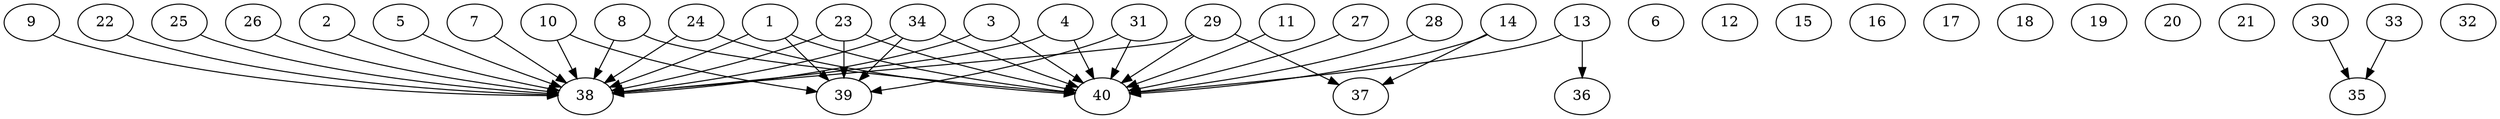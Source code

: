 // DAG automatically generated by daggen at Thu Oct  3 14:06:49 2019
// ./daggen --dot -n 40 --ccr 0.5 --fat 0.9 --regular 0.7 --density 0.5 --mindata 5242880 --maxdata 52428800 
digraph G {
  1 [size="67375104", alpha="0.10", expect_size="33687552"] 
  1 -> 38 [size ="33687552"]
  1 -> 39 [size ="33687552"]
  1 -> 40 [size ="33687552"]
  2 [size="70424576", alpha="0.10", expect_size="35212288"] 
  2 -> 38 [size ="35212288"]
  3 [size="20774912", alpha="0.01", expect_size="10387456"] 
  3 -> 38 [size ="10387456"]
  3 -> 40 [size ="10387456"]
  4 [size="21544960", alpha="0.06", expect_size="10772480"] 
  4 -> 38 [size ="10772480"]
  4 -> 40 [size ="10772480"]
  5 [size="64014336", alpha="0.16", expect_size="32007168"] 
  5 -> 38 [size ="32007168"]
  6 [size="75059200", alpha="0.12", expect_size="37529600"] 
  7 [size="77930496", alpha="0.18", expect_size="38965248"] 
  7 -> 38 [size ="38965248"]
  8 [size="65265664", alpha="0.11", expect_size="32632832"] 
  8 -> 38 [size ="32632832"]
  8 -> 40 [size ="32632832"]
  9 [size="12214272", alpha="0.19", expect_size="6107136"] 
  9 -> 38 [size ="6107136"]
  10 [size="17723392", alpha="0.19", expect_size="8861696"] 
  10 -> 38 [size ="8861696"]
  10 -> 39 [size ="8861696"]
  11 [size="20895744", alpha="0.14", expect_size="10447872"] 
  11 -> 40 [size ="10447872"]
  12 [size="66119680", alpha="0.15", expect_size="33059840"] 
  13 [size="18757632", alpha="0.16", expect_size="9378816"] 
  13 -> 36 [size ="9378816"]
  13 -> 40 [size ="9378816"]
  14 [size="23089152", alpha="0.18", expect_size="11544576"] 
  14 -> 37 [size ="11544576"]
  14 -> 40 [size ="11544576"]
  15 [size="50763776", alpha="0.02", expect_size="25381888"] 
  16 [size="33906688", alpha="0.05", expect_size="16953344"] 
  17 [size="92655616", alpha="0.15", expect_size="46327808"] 
  18 [size="82888704", alpha="0.02", expect_size="41444352"] 
  19 [size="40120320", alpha="0.07", expect_size="20060160"] 
  20 [size="37257216", alpha="0.08", expect_size="18628608"] 
  21 [size="31064064", alpha="0.00", expect_size="15532032"] 
  22 [size="98836480", alpha="0.06", expect_size="49418240"] 
  22 -> 38 [size ="49418240"]
  23 [size="76425216", alpha="0.14", expect_size="38212608"] 
  23 -> 38 [size ="38212608"]
  23 -> 39 [size ="38212608"]
  23 -> 40 [size ="38212608"]
  24 [size="55867392", alpha="0.03", expect_size="27933696"] 
  24 -> 38 [size ="27933696"]
  24 -> 40 [size ="27933696"]
  25 [size="44679168", alpha="0.05", expect_size="22339584"] 
  25 -> 38 [size ="22339584"]
  26 [size="55146496", alpha="0.20", expect_size="27573248"] 
  26 -> 38 [size ="27573248"]
  27 [size="77772800", alpha="0.09", expect_size="38886400"] 
  27 -> 40 [size ="38886400"]
  28 [size="53561344", alpha="0.10", expect_size="26780672"] 
  28 -> 40 [size ="26780672"]
  29 [size="63565824", alpha="0.11", expect_size="31782912"] 
  29 -> 37 [size ="31782912"]
  29 -> 38 [size ="31782912"]
  29 -> 40 [size ="31782912"]
  30 [size="97034240", alpha="0.14", expect_size="48517120"] 
  30 -> 35 [size ="48517120"]
  31 [size="39294976", alpha="0.19", expect_size="19647488"] 
  31 -> 39 [size ="19647488"]
  31 -> 40 [size ="19647488"]
  32 [size="41609216", alpha="0.16", expect_size="20804608"] 
  33 [size="69543936", alpha="0.14", expect_size="34771968"] 
  33 -> 35 [size ="34771968"]
  34 [size="39020544", alpha="0.16", expect_size="19510272"] 
  34 -> 38 [size ="19510272"]
  34 -> 39 [size ="19510272"]
  34 -> 40 [size ="19510272"]
  35 [size="55470080", alpha="0.05", expect_size="27735040"] 
  36 [size="78049280", alpha="0.20", expect_size="39024640"] 
  37 [size="76961792", alpha="0.12", expect_size="38480896"] 
  38 [size="25280512", alpha="0.20", expect_size="12640256"] 
  39 [size="72159232", alpha="0.13", expect_size="36079616"] 
  40 [size="30582784", alpha="0.13", expect_size="15291392"] 
}

